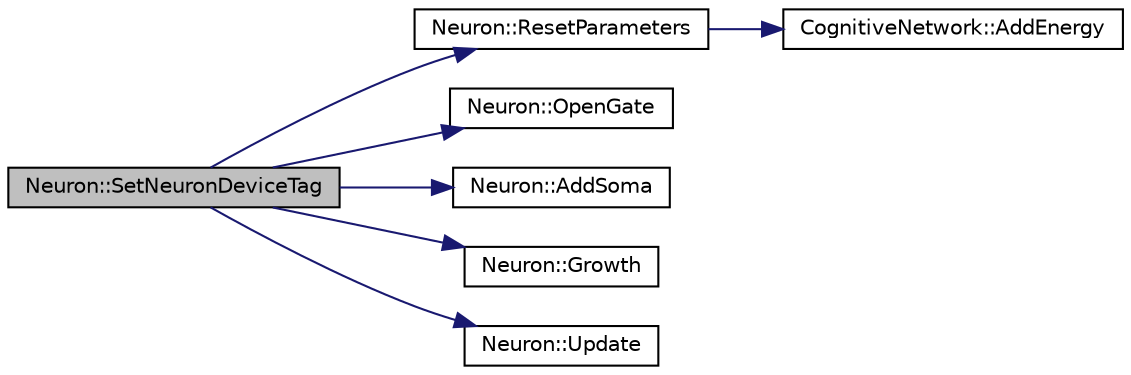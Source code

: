 digraph "Neuron::SetNeuronDeviceTag"
{
  edge [fontname="Helvetica",fontsize="10",labelfontname="Helvetica",labelfontsize="10"];
  node [fontname="Helvetica",fontsize="10",shape=record];
  rankdir="LR";
  Node1 [label="Neuron::SetNeuronDeviceTag",height=0.2,width=0.4,color="black", fillcolor="grey75", style="filled", fontcolor="black"];
  Node1 -> Node2 [color="midnightblue",fontsize="10",style="solid",fontname="Helvetica"];
  Node2 [label="Neuron::ResetParameters",height=0.2,width=0.4,color="black", fillcolor="white", style="filled",URL="$class_neuron.html#a546111f20c56ae5380e71a31f8005802"];
  Node2 -> Node3 [color="midnightblue",fontsize="10",style="solid",fontname="Helvetica"];
  Node3 [label="CognitiveNetwork::AddEnergy",height=0.2,width=0.4,color="black", fillcolor="white", style="filled",URL="$class_cognitive_network.html#a288a367a774ca70438504c4d9ac5af62"];
  Node1 -> Node4 [color="midnightblue",fontsize="10",style="solid",fontname="Helvetica"];
  Node4 [label="Neuron::OpenGate",height=0.2,width=0.4,color="black", fillcolor="white", style="filled",URL="$class_neuron.html#a16642ec0ddab49f98e22a2c2be7fde4e"];
  Node1 -> Node5 [color="midnightblue",fontsize="10",style="solid",fontname="Helvetica"];
  Node5 [label="Neuron::AddSoma",height=0.2,width=0.4,color="black", fillcolor="white", style="filled",URL="$class_neuron.html#aabd0dd6d0d63cdce80407cd5e410db47"];
  Node1 -> Node6 [color="midnightblue",fontsize="10",style="solid",fontname="Helvetica"];
  Node6 [label="Neuron::Growth",height=0.2,width=0.4,color="black", fillcolor="white", style="filled",URL="$class_neuron.html#a194e2d79647f0e691f83c59fa03de636"];
  Node1 -> Node7 [color="midnightblue",fontsize="10",style="solid",fontname="Helvetica"];
  Node7 [label="Neuron::Update",height=0.2,width=0.4,color="black", fillcolor="white", style="filled",URL="$class_neuron.html#a00a753f11a999b47752c0e3f3d7ba259"];
}
